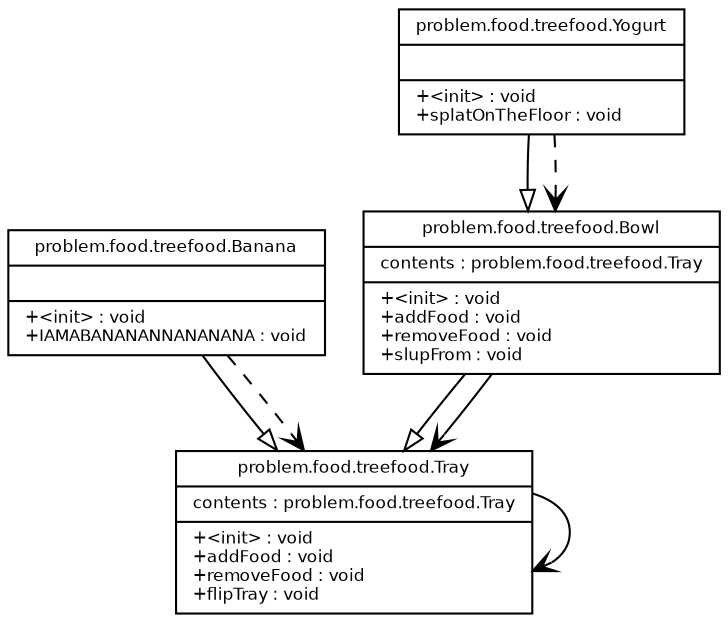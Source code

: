 digraph G {
fontname = "Bitstream Vera Sans"
fontsize = 8
node [
fontname = "Bitstream Vera Sans"
fontsize = 8
shape = "record"
]
edge [
fontname = "Bitstream Vera Sans"
fontsize = 8
]
problemfoodtreefoodTray [
label = "{problem.food.treefood.Tray|contents : problem.food.treefood.Tray\l|+\<init\> : void\l+addFood : void\l+removeFood : void\l+flipTray : void\l}"
]
problemfoodtreefoodBanana [
label = "{problem.food.treefood.Banana||+\<init\> : void\l+IAMABANANANNANANANA : void\l}"
]
problemfoodtreefoodBowl [
label = "{problem.food.treefood.Bowl|contents : problem.food.treefood.Tray\l|+\<init\> : void\l+addFood : void\l+removeFood : void\l+slupFrom : void\l}"
]
problemfoodtreefoodYogurt [
label = "{problem.food.treefood.Yogurt||+\<init\> : void\l+splatOnTheFloor : void\l}"
]
edge [ arrowhead = "empty", style = "none"  ]
problemfoodtreefoodBowl -> problemfoodtreefoodTray
edge [ arrowhead = "empty", style = "none"  ]
problemfoodtreefoodYogurt -> problemfoodtreefoodBowl
edge [ arrowhead = "empty", style = "none"  ]
problemfoodtreefoodBanana -> problemfoodtreefoodTray
edge [ arrowhead = "vee", style = "dashed" 
 ]
problemfoodtreefoodYogurt -> problemfoodtreefoodBowl
edge [ arrowhead = "vee", style = "dashed" 
 ]
problemfoodtreefoodBanana -> problemfoodtreefoodTray
edge [ arrowhead = "vee", style = "none" 
 ]
problemfoodtreefoodBowl -> problemfoodtreefoodTray
edge [ arrowhead = "vee", style = "none" 
 ]
problemfoodtreefoodTray -> problemfoodtreefoodTray
}
